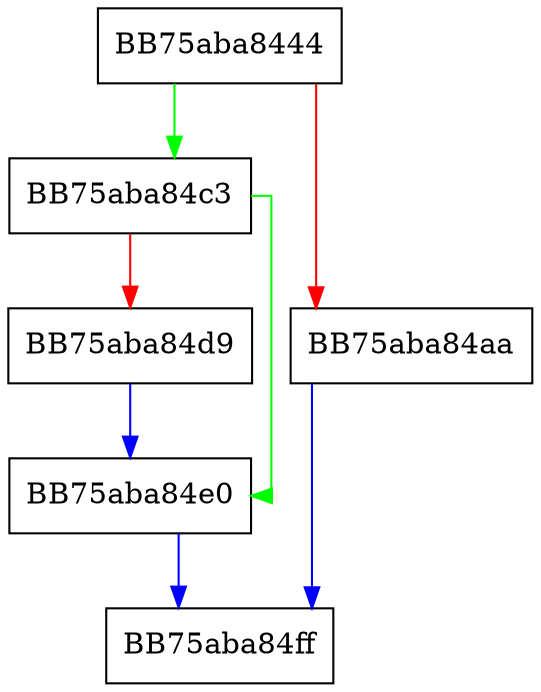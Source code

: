 digraph QueryIpFromCache {
  node [shape="box"];
  graph [splines=ortho];
  BB75aba8444 -> BB75aba84c3 [color="green"];
  BB75aba8444 -> BB75aba84aa [color="red"];
  BB75aba84aa -> BB75aba84ff [color="blue"];
  BB75aba84c3 -> BB75aba84e0 [color="green"];
  BB75aba84c3 -> BB75aba84d9 [color="red"];
  BB75aba84d9 -> BB75aba84e0 [color="blue"];
  BB75aba84e0 -> BB75aba84ff [color="blue"];
}